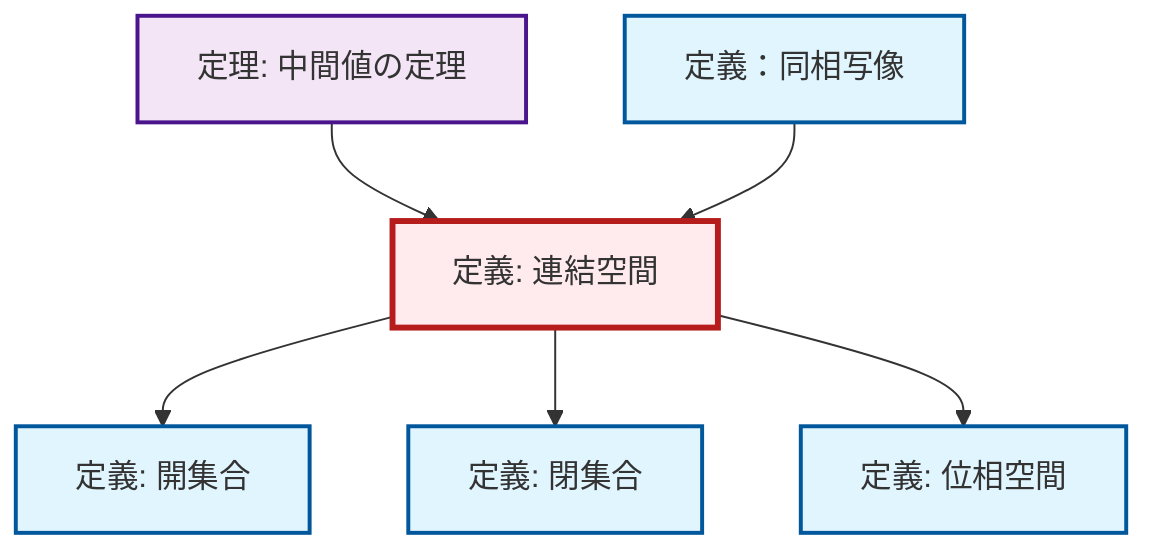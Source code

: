 graph TD
    classDef definition fill:#e1f5fe,stroke:#01579b,stroke-width:2px
    classDef theorem fill:#f3e5f5,stroke:#4a148c,stroke-width:2px
    classDef axiom fill:#fff3e0,stroke:#e65100,stroke-width:2px
    classDef example fill:#e8f5e9,stroke:#1b5e20,stroke-width:2px
    classDef current fill:#ffebee,stroke:#b71c1c,stroke-width:3px
    def-connected["定義: 連結空間"]:::definition
    def-homeomorphism["定義：同相写像"]:::definition
    def-topological-space["定義: 位相空間"]:::definition
    thm-intermediate-value["定理: 中間値の定理"]:::theorem
    def-open-set["定義: 開集合"]:::definition
    def-closed-set["定義: 閉集合"]:::definition
    def-connected --> def-open-set
    def-connected --> def-closed-set
    thm-intermediate-value --> def-connected
    def-connected --> def-topological-space
    def-homeomorphism --> def-connected
    class def-connected current